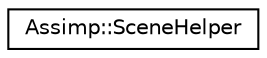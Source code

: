 digraph "Graphical Class Hierarchy"
{
  edge [fontname="Helvetica",fontsize="10",labelfontname="Helvetica",labelfontsize="10"];
  node [fontname="Helvetica",fontsize="10",shape=record];
  rankdir="LR";
  Node1 [label="Assimp::SceneHelper",height=0.2,width=0.4,color="black", fillcolor="white", style="filled",URL="$struct_assimp_1_1_scene_helper.html",tooltip="Utility for SceneCombiner. "];
}
